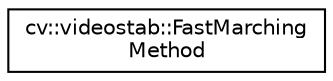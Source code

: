 digraph "Graphical Class Hierarchy"
{
 // LATEX_PDF_SIZE
  edge [fontname="Helvetica",fontsize="10",labelfontname="Helvetica",labelfontsize="10"];
  node [fontname="Helvetica",fontsize="10",shape=record];
  rankdir="LR";
  Node0 [label="cv::videostab::FastMarching\lMethod",height=0.2,width=0.4,color="black", fillcolor="white", style="filled",URL="$classcv_1_1videostab_1_1_fast_marching_method.html",tooltip=" "];
}
